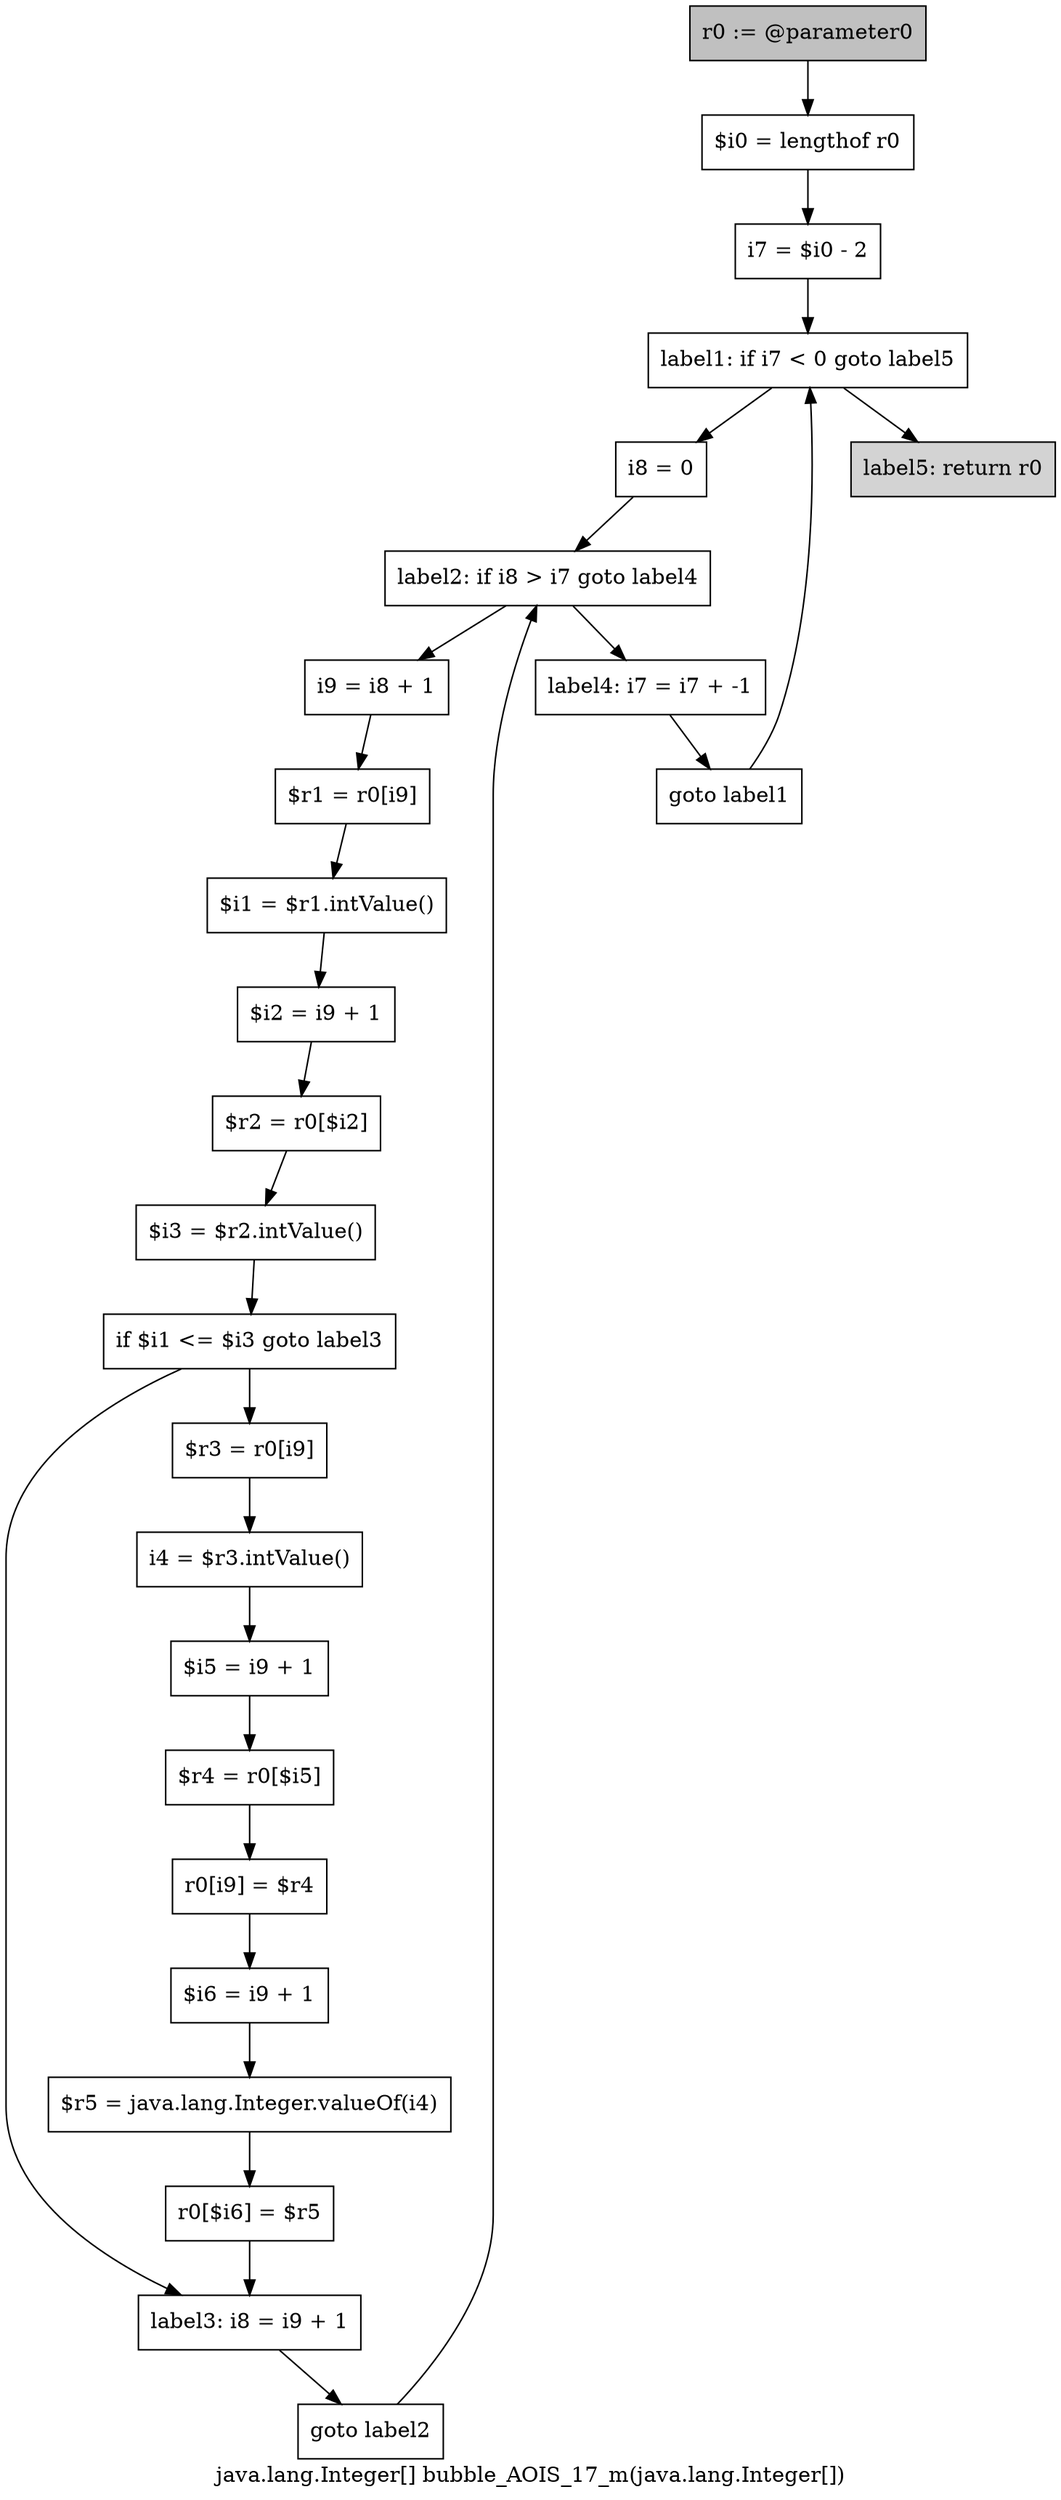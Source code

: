 digraph "java.lang.Integer[] bubble_AOIS_17_m(java.lang.Integer[])" {
    label="java.lang.Integer[] bubble_AOIS_17_m(java.lang.Integer[])";
    node [shape=box];
    "0" [style=filled,fillcolor=gray,label="r0 := @parameter0",];
    "1" [label="$i0 = lengthof r0",];
    "0"->"1";
    "2" [label="i7 = $i0 - 2",];
    "1"->"2";
    "3" [label="label1: if i7 < 0 goto label5",];
    "2"->"3";
    "4" [label="i8 = 0",];
    "3"->"4";
    "25" [style=filled,fillcolor=lightgray,label="label5: return r0",];
    "3"->"25";
    "5" [label="label2: if i8 > i7 goto label4",];
    "4"->"5";
    "6" [label="i9 = i8 + 1",];
    "5"->"6";
    "23" [label="label4: i7 = i7 + -1",];
    "5"->"23";
    "7" [label="$r1 = r0[i9]",];
    "6"->"7";
    "8" [label="$i1 = $r1.intValue()",];
    "7"->"8";
    "9" [label="$i2 = i9 + 1",];
    "8"->"9";
    "10" [label="$r2 = r0[$i2]",];
    "9"->"10";
    "11" [label="$i3 = $r2.intValue()",];
    "10"->"11";
    "12" [label="if $i1 <= $i3 goto label3",];
    "11"->"12";
    "13" [label="$r3 = r0[i9]",];
    "12"->"13";
    "21" [label="label3: i8 = i9 + 1",];
    "12"->"21";
    "14" [label="i4 = $r3.intValue()",];
    "13"->"14";
    "15" [label="$i5 = i9 + 1",];
    "14"->"15";
    "16" [label="$r4 = r0[$i5]",];
    "15"->"16";
    "17" [label="r0[i9] = $r4",];
    "16"->"17";
    "18" [label="$i6 = i9 + 1",];
    "17"->"18";
    "19" [label="$r5 = java.lang.Integer.valueOf(i4)",];
    "18"->"19";
    "20" [label="r0[$i6] = $r5",];
    "19"->"20";
    "20"->"21";
    "22" [label="goto label2",];
    "21"->"22";
    "22"->"5";
    "24" [label="goto label1",];
    "23"->"24";
    "24"->"3";
}
